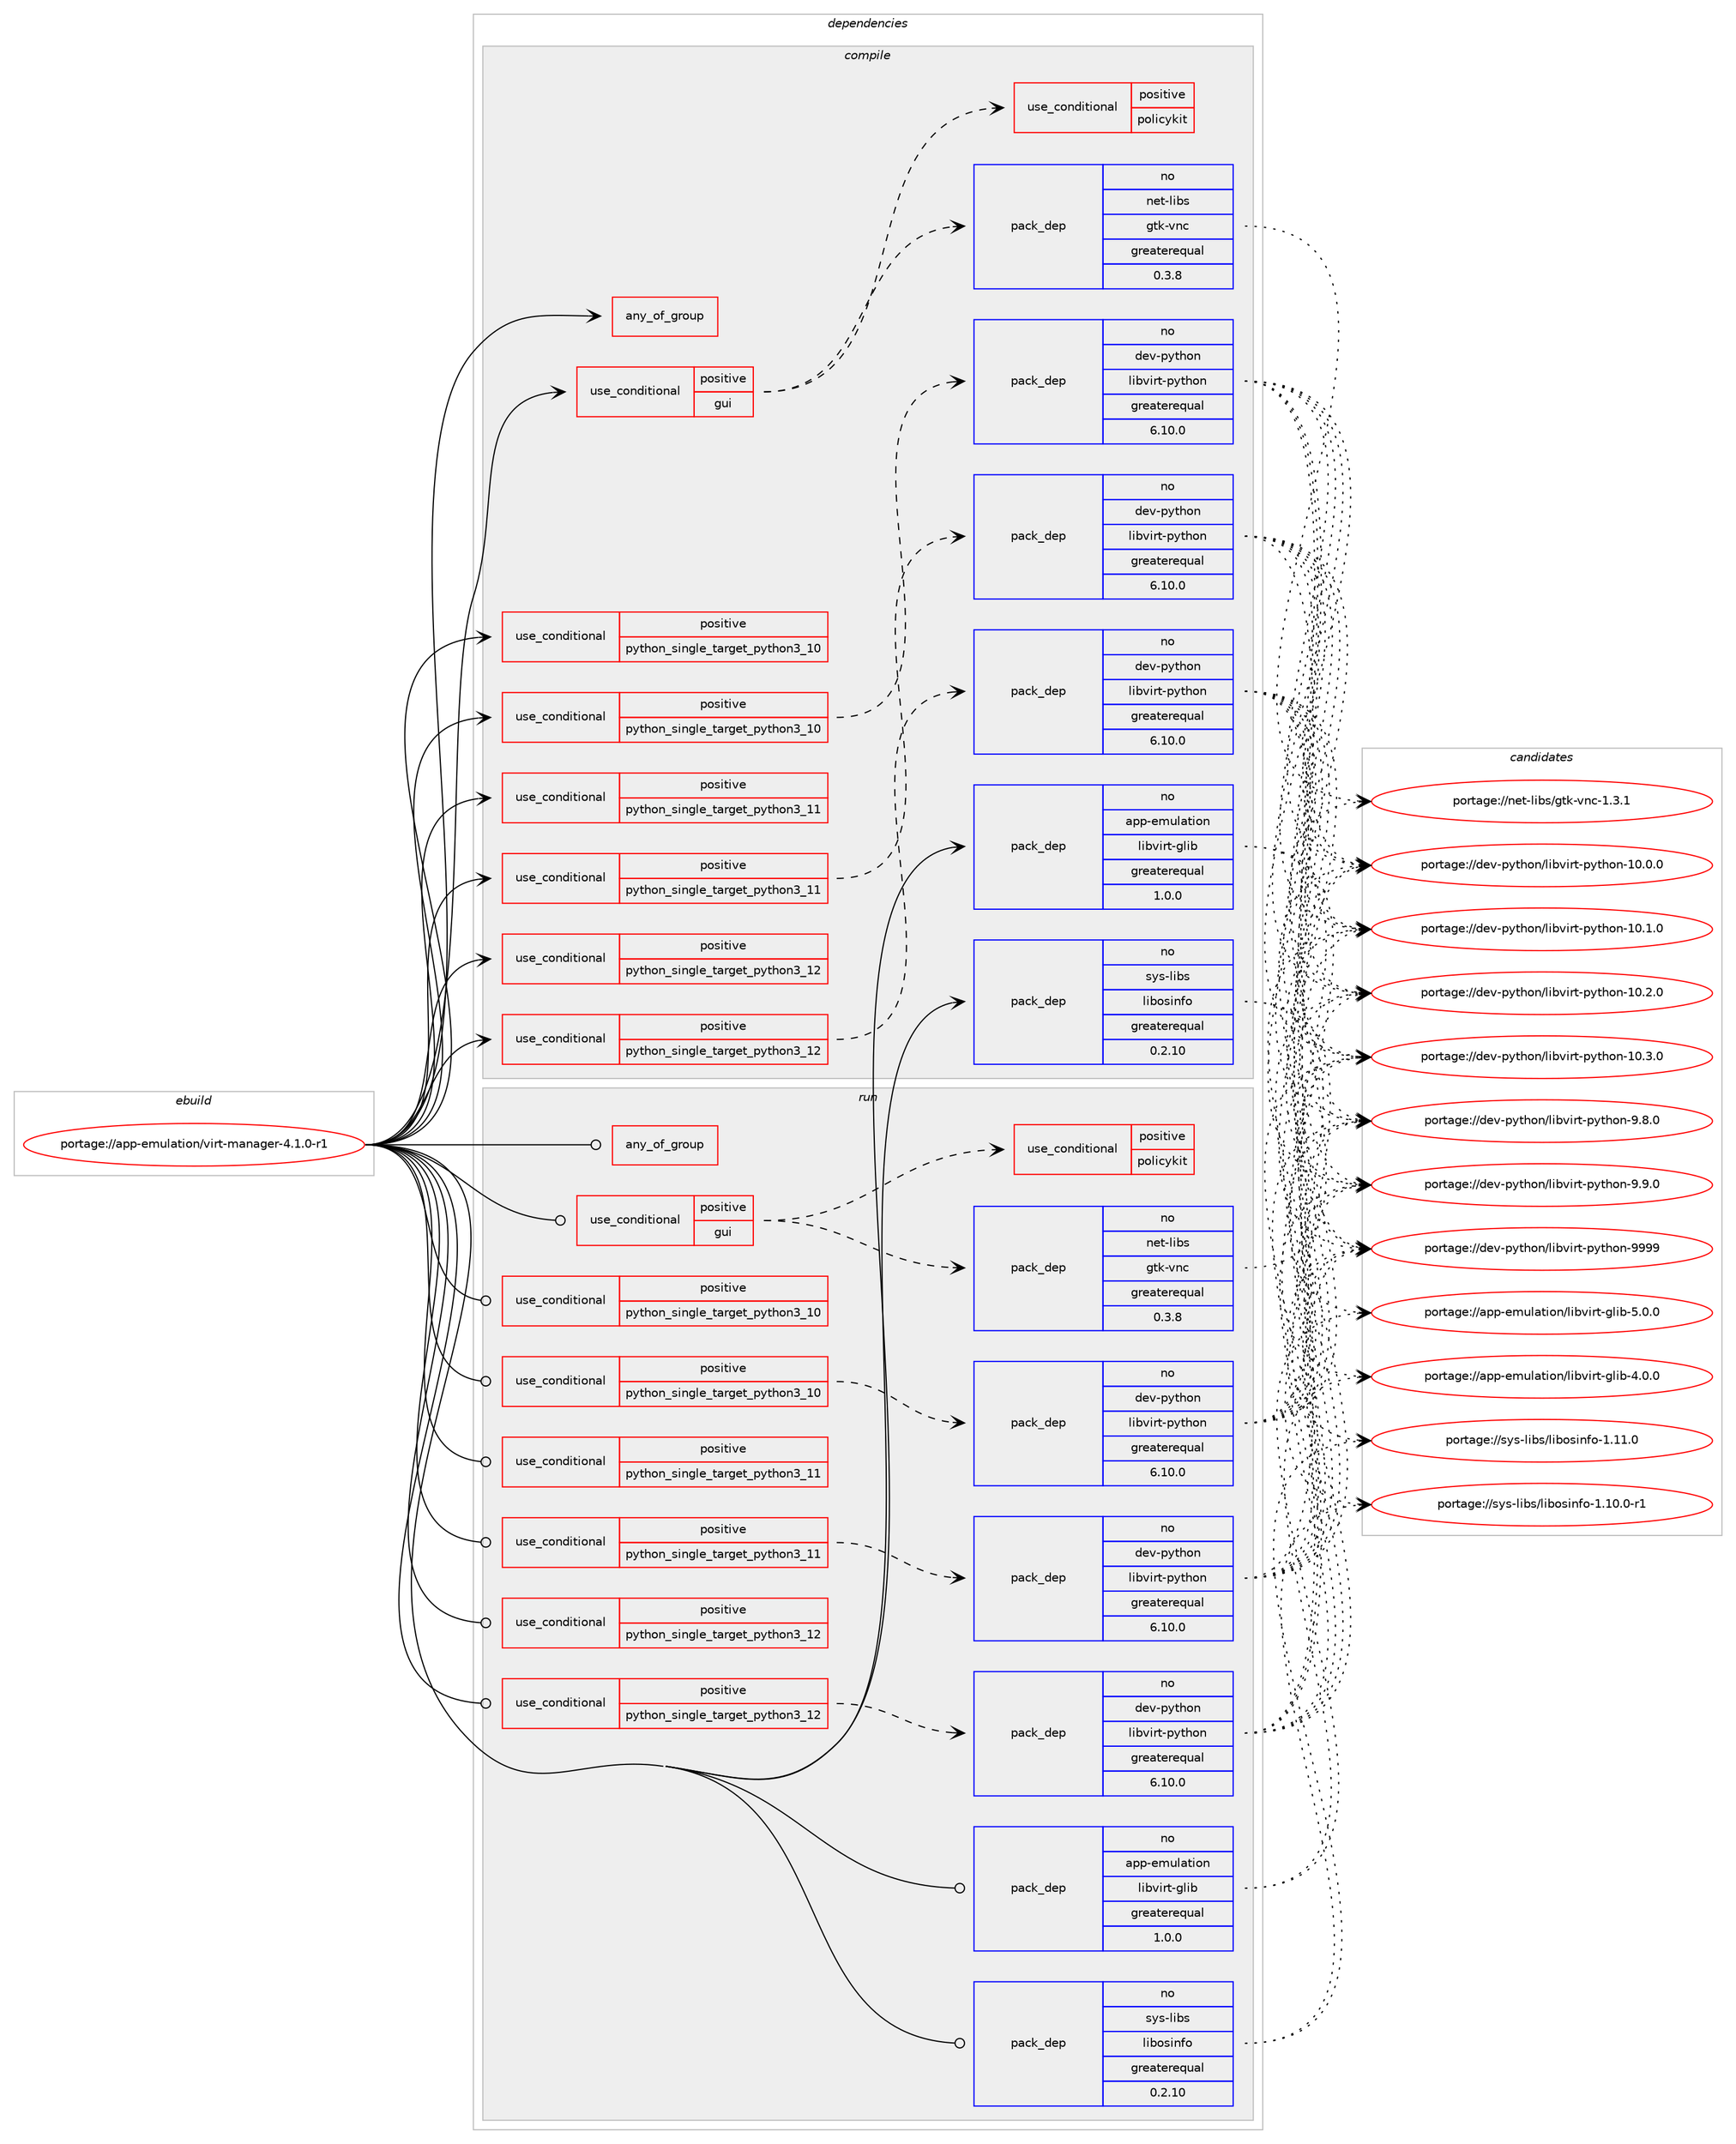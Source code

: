 digraph prolog {

# *************
# Graph options
# *************

newrank=true;
concentrate=true;
compound=true;
graph [rankdir=LR,fontname=Helvetica,fontsize=10,ranksep=1.5];#, ranksep=2.5, nodesep=0.2];
edge  [arrowhead=vee];
node  [fontname=Helvetica,fontsize=10];

# **********
# The ebuild
# **********

subgraph cluster_leftcol {
color=gray;
rank=same;
label=<<i>ebuild</i>>;
id [label="portage://app-emulation/virt-manager-4.1.0-r1", color=red, width=4, href="../app-emulation/virt-manager-4.1.0-r1.svg"];
}

# ****************
# The dependencies
# ****************

subgraph cluster_midcol {
color=gray;
label=<<i>dependencies</i>>;
subgraph cluster_compile {
fillcolor="#eeeeee";
style=filled;
label=<<i>compile</i>>;
subgraph any261 {
dependency14567 [label=<<TABLE BORDER="0" CELLBORDER="1" CELLSPACING="0" CELLPADDING="4"><TR><TD CELLPADDING="10">any_of_group</TD></TR></TABLE>>, shape=none, color=red];# *** BEGIN UNKNOWN DEPENDENCY TYPE (TODO) ***
# dependency14567 -> package_dependency(portage://app-emulation/virt-manager-4.1.0-r1,install,no,dev-libs,libisoburn,none,[,,],[],[])
# *** END UNKNOWN DEPENDENCY TYPE (TODO) ***

# *** BEGIN UNKNOWN DEPENDENCY TYPE (TODO) ***
# dependency14567 -> package_dependency(portage://app-emulation/virt-manager-4.1.0-r1,install,no,app-cdr,cdrtools,none,[,,],[],[])
# *** END UNKNOWN DEPENDENCY TYPE (TODO) ***

}
id:e -> dependency14567:w [weight=20,style="solid",arrowhead="vee"];
subgraph cond8634 {
dependency14568 [label=<<TABLE BORDER="0" CELLBORDER="1" CELLSPACING="0" CELLPADDING="4"><TR><TD ROWSPAN="3" CELLPADDING="10">use_conditional</TD></TR><TR><TD>positive</TD></TR><TR><TD>gui</TD></TR></TABLE>>, shape=none, color=red];
# *** BEGIN UNKNOWN DEPENDENCY TYPE (TODO) ***
# dependency14568 -> package_dependency(portage://app-emulation/virt-manager-4.1.0-r1,install,no,gnome-base,dconf,none,[,,],[],[])
# *** END UNKNOWN DEPENDENCY TYPE (TODO) ***

subgraph pack5623 {
dependency14569 [label=<<TABLE BORDER="0" CELLBORDER="1" CELLSPACING="0" CELLPADDING="4" WIDTH="220"><TR><TD ROWSPAN="6" CELLPADDING="30">pack_dep</TD></TR><TR><TD WIDTH="110">no</TD></TR><TR><TD>net-libs</TD></TR><TR><TD>gtk-vnc</TD></TR><TR><TD>greaterequal</TD></TR><TR><TD>0.3.8</TD></TR></TABLE>>, shape=none, color=blue];
}
dependency14568:e -> dependency14569:w [weight=20,style="dashed",arrowhead="vee"];
# *** BEGIN UNKNOWN DEPENDENCY TYPE (TODO) ***
# dependency14568 -> package_dependency(portage://app-emulation/virt-manager-4.1.0-r1,install,no,net-misc,spice-gtk,none,[,,],[],[use(enable(usbredir),none),use(enable(gtk3),none),use(enable(introspection),none),use(optenable(sasl),none)])
# *** END UNKNOWN DEPENDENCY TYPE (TODO) ***

# *** BEGIN UNKNOWN DEPENDENCY TYPE (TODO) ***
# dependency14568 -> package_dependency(portage://app-emulation/virt-manager-4.1.0-r1,install,no,sys-apps,dbus,none,[,,],[],[use(enable(X),none)])
# *** END UNKNOWN DEPENDENCY TYPE (TODO) ***

# *** BEGIN UNKNOWN DEPENDENCY TYPE (TODO) ***
# dependency14568 -> package_dependency(portage://app-emulation/virt-manager-4.1.0-r1,install,no,x11-libs,gtk+,none,[,,],[slot(3)],[use(enable(introspection),none)])
# *** END UNKNOWN DEPENDENCY TYPE (TODO) ***

# *** BEGIN UNKNOWN DEPENDENCY TYPE (TODO) ***
# dependency14568 -> package_dependency(portage://app-emulation/virt-manager-4.1.0-r1,install,no,x11-libs,gtksourceview,none,[,,],[slot(4)],[use(enable(introspection),none)])
# *** END UNKNOWN DEPENDENCY TYPE (TODO) ***

# *** BEGIN UNKNOWN DEPENDENCY TYPE (TODO) ***
# dependency14568 -> package_dependency(portage://app-emulation/virt-manager-4.1.0-r1,install,no,x11-libs,vte,none,[,,],[slot(2.91)],[use(enable(introspection),none)])
# *** END UNKNOWN DEPENDENCY TYPE (TODO) ***

subgraph cond8635 {
dependency14570 [label=<<TABLE BORDER="0" CELLBORDER="1" CELLSPACING="0" CELLPADDING="4"><TR><TD ROWSPAN="3" CELLPADDING="10">use_conditional</TD></TR><TR><TD>positive</TD></TR><TR><TD>policykit</TD></TR></TABLE>>, shape=none, color=red];
# *** BEGIN UNKNOWN DEPENDENCY TYPE (TODO) ***
# dependency14570 -> package_dependency(portage://app-emulation/virt-manager-4.1.0-r1,install,no,sys-auth,polkit,none,[,,],[],[use(enable(introspection),none)])
# *** END UNKNOWN DEPENDENCY TYPE (TODO) ***

}
dependency14568:e -> dependency14570:w [weight=20,style="dashed",arrowhead="vee"];
}
id:e -> dependency14568:w [weight=20,style="solid",arrowhead="vee"];
subgraph cond8636 {
dependency14571 [label=<<TABLE BORDER="0" CELLBORDER="1" CELLSPACING="0" CELLPADDING="4"><TR><TD ROWSPAN="3" CELLPADDING="10">use_conditional</TD></TR><TR><TD>positive</TD></TR><TR><TD>python_single_target_python3_10</TD></TR></TABLE>>, shape=none, color=red];
# *** BEGIN UNKNOWN DEPENDENCY TYPE (TODO) ***
# dependency14571 -> package_dependency(portage://app-emulation/virt-manager-4.1.0-r1,install,no,dev-lang,python,none,[,,],[slot(3.10)],[])
# *** END UNKNOWN DEPENDENCY TYPE (TODO) ***

}
id:e -> dependency14571:w [weight=20,style="solid",arrowhead="vee"];
subgraph cond8637 {
dependency14572 [label=<<TABLE BORDER="0" CELLBORDER="1" CELLSPACING="0" CELLPADDING="4"><TR><TD ROWSPAN="3" CELLPADDING="10">use_conditional</TD></TR><TR><TD>positive</TD></TR><TR><TD>python_single_target_python3_10</TD></TR></TABLE>>, shape=none, color=red];
# *** BEGIN UNKNOWN DEPENDENCY TYPE (TODO) ***
# dependency14572 -> package_dependency(portage://app-emulation/virt-manager-4.1.0-r1,install,no,dev-libs,libxml2,none,[,,],[],[use(enable(python),none),use(enable(python_targets_python3_10),negative)])
# *** END UNKNOWN DEPENDENCY TYPE (TODO) ***

# *** BEGIN UNKNOWN DEPENDENCY TYPE (TODO) ***
# dependency14572 -> package_dependency(portage://app-emulation/virt-manager-4.1.0-r1,install,no,dev-python,argcomplete,none,[,,],[],[use(enable(python_targets_python3_10),negative)])
# *** END UNKNOWN DEPENDENCY TYPE (TODO) ***

subgraph pack5624 {
dependency14573 [label=<<TABLE BORDER="0" CELLBORDER="1" CELLSPACING="0" CELLPADDING="4" WIDTH="220"><TR><TD ROWSPAN="6" CELLPADDING="30">pack_dep</TD></TR><TR><TD WIDTH="110">no</TD></TR><TR><TD>dev-python</TD></TR><TR><TD>libvirt-python</TD></TR><TR><TD>greaterequal</TD></TR><TR><TD>6.10.0</TD></TR></TABLE>>, shape=none, color=blue];
}
dependency14572:e -> dependency14573:w [weight=20,style="dashed",arrowhead="vee"];
# *** BEGIN UNKNOWN DEPENDENCY TYPE (TODO) ***
# dependency14572 -> package_dependency(portage://app-emulation/virt-manager-4.1.0-r1,install,no,dev-python,pygobject,none,[,,],[slot(3)],[use(enable(python_targets_python3_10),negative)])
# *** END UNKNOWN DEPENDENCY TYPE (TODO) ***

# *** BEGIN UNKNOWN DEPENDENCY TYPE (TODO) ***
# dependency14572 -> package_dependency(portage://app-emulation/virt-manager-4.1.0-r1,install,no,dev-python,requests,none,[,,],[],[use(enable(python_targets_python3_10),negative)])
# *** END UNKNOWN DEPENDENCY TYPE (TODO) ***

}
id:e -> dependency14572:w [weight=20,style="solid",arrowhead="vee"];
subgraph cond8638 {
dependency14574 [label=<<TABLE BORDER="0" CELLBORDER="1" CELLSPACING="0" CELLPADDING="4"><TR><TD ROWSPAN="3" CELLPADDING="10">use_conditional</TD></TR><TR><TD>positive</TD></TR><TR><TD>python_single_target_python3_11</TD></TR></TABLE>>, shape=none, color=red];
# *** BEGIN UNKNOWN DEPENDENCY TYPE (TODO) ***
# dependency14574 -> package_dependency(portage://app-emulation/virt-manager-4.1.0-r1,install,no,dev-lang,python,none,[,,],[slot(3.11)],[])
# *** END UNKNOWN DEPENDENCY TYPE (TODO) ***

}
id:e -> dependency14574:w [weight=20,style="solid",arrowhead="vee"];
subgraph cond8639 {
dependency14575 [label=<<TABLE BORDER="0" CELLBORDER="1" CELLSPACING="0" CELLPADDING="4"><TR><TD ROWSPAN="3" CELLPADDING="10">use_conditional</TD></TR><TR><TD>positive</TD></TR><TR><TD>python_single_target_python3_11</TD></TR></TABLE>>, shape=none, color=red];
# *** BEGIN UNKNOWN DEPENDENCY TYPE (TODO) ***
# dependency14575 -> package_dependency(portage://app-emulation/virt-manager-4.1.0-r1,install,no,dev-libs,libxml2,none,[,,],[],[use(enable(python),none),use(enable(python_targets_python3_11),negative)])
# *** END UNKNOWN DEPENDENCY TYPE (TODO) ***

# *** BEGIN UNKNOWN DEPENDENCY TYPE (TODO) ***
# dependency14575 -> package_dependency(portage://app-emulation/virt-manager-4.1.0-r1,install,no,dev-python,argcomplete,none,[,,],[],[use(enable(python_targets_python3_11),negative)])
# *** END UNKNOWN DEPENDENCY TYPE (TODO) ***

subgraph pack5625 {
dependency14576 [label=<<TABLE BORDER="0" CELLBORDER="1" CELLSPACING="0" CELLPADDING="4" WIDTH="220"><TR><TD ROWSPAN="6" CELLPADDING="30">pack_dep</TD></TR><TR><TD WIDTH="110">no</TD></TR><TR><TD>dev-python</TD></TR><TR><TD>libvirt-python</TD></TR><TR><TD>greaterequal</TD></TR><TR><TD>6.10.0</TD></TR></TABLE>>, shape=none, color=blue];
}
dependency14575:e -> dependency14576:w [weight=20,style="dashed",arrowhead="vee"];
# *** BEGIN UNKNOWN DEPENDENCY TYPE (TODO) ***
# dependency14575 -> package_dependency(portage://app-emulation/virt-manager-4.1.0-r1,install,no,dev-python,pygobject,none,[,,],[slot(3)],[use(enable(python_targets_python3_11),negative)])
# *** END UNKNOWN DEPENDENCY TYPE (TODO) ***

# *** BEGIN UNKNOWN DEPENDENCY TYPE (TODO) ***
# dependency14575 -> package_dependency(portage://app-emulation/virt-manager-4.1.0-r1,install,no,dev-python,requests,none,[,,],[],[use(enable(python_targets_python3_11),negative)])
# *** END UNKNOWN DEPENDENCY TYPE (TODO) ***

}
id:e -> dependency14575:w [weight=20,style="solid",arrowhead="vee"];
subgraph cond8640 {
dependency14577 [label=<<TABLE BORDER="0" CELLBORDER="1" CELLSPACING="0" CELLPADDING="4"><TR><TD ROWSPAN="3" CELLPADDING="10">use_conditional</TD></TR><TR><TD>positive</TD></TR><TR><TD>python_single_target_python3_12</TD></TR></TABLE>>, shape=none, color=red];
# *** BEGIN UNKNOWN DEPENDENCY TYPE (TODO) ***
# dependency14577 -> package_dependency(portage://app-emulation/virt-manager-4.1.0-r1,install,no,dev-lang,python,none,[,,],[slot(3.12)],[])
# *** END UNKNOWN DEPENDENCY TYPE (TODO) ***

}
id:e -> dependency14577:w [weight=20,style="solid",arrowhead="vee"];
subgraph cond8641 {
dependency14578 [label=<<TABLE BORDER="0" CELLBORDER="1" CELLSPACING="0" CELLPADDING="4"><TR><TD ROWSPAN="3" CELLPADDING="10">use_conditional</TD></TR><TR><TD>positive</TD></TR><TR><TD>python_single_target_python3_12</TD></TR></TABLE>>, shape=none, color=red];
# *** BEGIN UNKNOWN DEPENDENCY TYPE (TODO) ***
# dependency14578 -> package_dependency(portage://app-emulation/virt-manager-4.1.0-r1,install,no,dev-libs,libxml2,none,[,,],[],[use(enable(python),none),use(enable(python_targets_python3_12),negative)])
# *** END UNKNOWN DEPENDENCY TYPE (TODO) ***

# *** BEGIN UNKNOWN DEPENDENCY TYPE (TODO) ***
# dependency14578 -> package_dependency(portage://app-emulation/virt-manager-4.1.0-r1,install,no,dev-python,argcomplete,none,[,,],[],[use(enable(python_targets_python3_12),negative)])
# *** END UNKNOWN DEPENDENCY TYPE (TODO) ***

subgraph pack5626 {
dependency14579 [label=<<TABLE BORDER="0" CELLBORDER="1" CELLSPACING="0" CELLPADDING="4" WIDTH="220"><TR><TD ROWSPAN="6" CELLPADDING="30">pack_dep</TD></TR><TR><TD WIDTH="110">no</TD></TR><TR><TD>dev-python</TD></TR><TR><TD>libvirt-python</TD></TR><TR><TD>greaterequal</TD></TR><TR><TD>6.10.0</TD></TR></TABLE>>, shape=none, color=blue];
}
dependency14578:e -> dependency14579:w [weight=20,style="dashed",arrowhead="vee"];
# *** BEGIN UNKNOWN DEPENDENCY TYPE (TODO) ***
# dependency14578 -> package_dependency(portage://app-emulation/virt-manager-4.1.0-r1,install,no,dev-python,pygobject,none,[,,],[slot(3)],[use(enable(python_targets_python3_12),negative)])
# *** END UNKNOWN DEPENDENCY TYPE (TODO) ***

# *** BEGIN UNKNOWN DEPENDENCY TYPE (TODO) ***
# dependency14578 -> package_dependency(portage://app-emulation/virt-manager-4.1.0-r1,install,no,dev-python,requests,none,[,,],[],[use(enable(python_targets_python3_12),negative)])
# *** END UNKNOWN DEPENDENCY TYPE (TODO) ***

}
id:e -> dependency14578:w [weight=20,style="solid",arrowhead="vee"];
subgraph pack5627 {
dependency14580 [label=<<TABLE BORDER="0" CELLBORDER="1" CELLSPACING="0" CELLPADDING="4" WIDTH="220"><TR><TD ROWSPAN="6" CELLPADDING="30">pack_dep</TD></TR><TR><TD WIDTH="110">no</TD></TR><TR><TD>app-emulation</TD></TR><TR><TD>libvirt-glib</TD></TR><TR><TD>greaterequal</TD></TR><TR><TD>1.0.0</TD></TR></TABLE>>, shape=none, color=blue];
}
id:e -> dependency14580:w [weight=20,style="solid",arrowhead="vee"];
subgraph pack5628 {
dependency14581 [label=<<TABLE BORDER="0" CELLBORDER="1" CELLSPACING="0" CELLPADDING="4" WIDTH="220"><TR><TD ROWSPAN="6" CELLPADDING="30">pack_dep</TD></TR><TR><TD WIDTH="110">no</TD></TR><TR><TD>sys-libs</TD></TR><TR><TD>libosinfo</TD></TR><TR><TD>greaterequal</TD></TR><TR><TD>0.2.10</TD></TR></TABLE>>, shape=none, color=blue];
}
id:e -> dependency14581:w [weight=20,style="solid",arrowhead="vee"];
}
subgraph cluster_compileandrun {
fillcolor="#eeeeee";
style=filled;
label=<<i>compile and run</i>>;
}
subgraph cluster_run {
fillcolor="#eeeeee";
style=filled;
label=<<i>run</i>>;
subgraph any262 {
dependency14582 [label=<<TABLE BORDER="0" CELLBORDER="1" CELLSPACING="0" CELLPADDING="4"><TR><TD CELLPADDING="10">any_of_group</TD></TR></TABLE>>, shape=none, color=red];# *** BEGIN UNKNOWN DEPENDENCY TYPE (TODO) ***
# dependency14582 -> package_dependency(portage://app-emulation/virt-manager-4.1.0-r1,run,no,dev-libs,libisoburn,none,[,,],[],[])
# *** END UNKNOWN DEPENDENCY TYPE (TODO) ***

# *** BEGIN UNKNOWN DEPENDENCY TYPE (TODO) ***
# dependency14582 -> package_dependency(portage://app-emulation/virt-manager-4.1.0-r1,run,no,app-cdr,cdrtools,none,[,,],[],[])
# *** END UNKNOWN DEPENDENCY TYPE (TODO) ***

}
id:e -> dependency14582:w [weight=20,style="solid",arrowhead="odot"];
subgraph cond8642 {
dependency14583 [label=<<TABLE BORDER="0" CELLBORDER="1" CELLSPACING="0" CELLPADDING="4"><TR><TD ROWSPAN="3" CELLPADDING="10">use_conditional</TD></TR><TR><TD>positive</TD></TR><TR><TD>gui</TD></TR></TABLE>>, shape=none, color=red];
# *** BEGIN UNKNOWN DEPENDENCY TYPE (TODO) ***
# dependency14583 -> package_dependency(portage://app-emulation/virt-manager-4.1.0-r1,run,no,gnome-base,dconf,none,[,,],[],[])
# *** END UNKNOWN DEPENDENCY TYPE (TODO) ***

subgraph pack5629 {
dependency14584 [label=<<TABLE BORDER="0" CELLBORDER="1" CELLSPACING="0" CELLPADDING="4" WIDTH="220"><TR><TD ROWSPAN="6" CELLPADDING="30">pack_dep</TD></TR><TR><TD WIDTH="110">no</TD></TR><TR><TD>net-libs</TD></TR><TR><TD>gtk-vnc</TD></TR><TR><TD>greaterequal</TD></TR><TR><TD>0.3.8</TD></TR></TABLE>>, shape=none, color=blue];
}
dependency14583:e -> dependency14584:w [weight=20,style="dashed",arrowhead="vee"];
# *** BEGIN UNKNOWN DEPENDENCY TYPE (TODO) ***
# dependency14583 -> package_dependency(portage://app-emulation/virt-manager-4.1.0-r1,run,no,net-misc,spice-gtk,none,[,,],[],[use(enable(usbredir),none),use(enable(gtk3),none),use(enable(introspection),none),use(optenable(sasl),none)])
# *** END UNKNOWN DEPENDENCY TYPE (TODO) ***

# *** BEGIN UNKNOWN DEPENDENCY TYPE (TODO) ***
# dependency14583 -> package_dependency(portage://app-emulation/virt-manager-4.1.0-r1,run,no,sys-apps,dbus,none,[,,],[],[use(enable(X),none)])
# *** END UNKNOWN DEPENDENCY TYPE (TODO) ***

# *** BEGIN UNKNOWN DEPENDENCY TYPE (TODO) ***
# dependency14583 -> package_dependency(portage://app-emulation/virt-manager-4.1.0-r1,run,no,x11-libs,gtk+,none,[,,],[slot(3)],[use(enable(introspection),none)])
# *** END UNKNOWN DEPENDENCY TYPE (TODO) ***

# *** BEGIN UNKNOWN DEPENDENCY TYPE (TODO) ***
# dependency14583 -> package_dependency(portage://app-emulation/virt-manager-4.1.0-r1,run,no,x11-libs,gtksourceview,none,[,,],[slot(4)],[use(enable(introspection),none)])
# *** END UNKNOWN DEPENDENCY TYPE (TODO) ***

# *** BEGIN UNKNOWN DEPENDENCY TYPE (TODO) ***
# dependency14583 -> package_dependency(portage://app-emulation/virt-manager-4.1.0-r1,run,no,x11-libs,vte,none,[,,],[slot(2.91)],[use(enable(introspection),none)])
# *** END UNKNOWN DEPENDENCY TYPE (TODO) ***

subgraph cond8643 {
dependency14585 [label=<<TABLE BORDER="0" CELLBORDER="1" CELLSPACING="0" CELLPADDING="4"><TR><TD ROWSPAN="3" CELLPADDING="10">use_conditional</TD></TR><TR><TD>positive</TD></TR><TR><TD>policykit</TD></TR></TABLE>>, shape=none, color=red];
# *** BEGIN UNKNOWN DEPENDENCY TYPE (TODO) ***
# dependency14585 -> package_dependency(portage://app-emulation/virt-manager-4.1.0-r1,run,no,sys-auth,polkit,none,[,,],[],[use(enable(introspection),none)])
# *** END UNKNOWN DEPENDENCY TYPE (TODO) ***

}
dependency14583:e -> dependency14585:w [weight=20,style="dashed",arrowhead="vee"];
}
id:e -> dependency14583:w [weight=20,style="solid",arrowhead="odot"];
subgraph cond8644 {
dependency14586 [label=<<TABLE BORDER="0" CELLBORDER="1" CELLSPACING="0" CELLPADDING="4"><TR><TD ROWSPAN="3" CELLPADDING="10">use_conditional</TD></TR><TR><TD>positive</TD></TR><TR><TD>python_single_target_python3_10</TD></TR></TABLE>>, shape=none, color=red];
# *** BEGIN UNKNOWN DEPENDENCY TYPE (TODO) ***
# dependency14586 -> package_dependency(portage://app-emulation/virt-manager-4.1.0-r1,run,no,dev-lang,python,none,[,,],[slot(3.10)],[])
# *** END UNKNOWN DEPENDENCY TYPE (TODO) ***

}
id:e -> dependency14586:w [weight=20,style="solid",arrowhead="odot"];
subgraph cond8645 {
dependency14587 [label=<<TABLE BORDER="0" CELLBORDER="1" CELLSPACING="0" CELLPADDING="4"><TR><TD ROWSPAN="3" CELLPADDING="10">use_conditional</TD></TR><TR><TD>positive</TD></TR><TR><TD>python_single_target_python3_10</TD></TR></TABLE>>, shape=none, color=red];
# *** BEGIN UNKNOWN DEPENDENCY TYPE (TODO) ***
# dependency14587 -> package_dependency(portage://app-emulation/virt-manager-4.1.0-r1,run,no,dev-libs,libxml2,none,[,,],[],[use(enable(python),none),use(enable(python_targets_python3_10),negative)])
# *** END UNKNOWN DEPENDENCY TYPE (TODO) ***

# *** BEGIN UNKNOWN DEPENDENCY TYPE (TODO) ***
# dependency14587 -> package_dependency(portage://app-emulation/virt-manager-4.1.0-r1,run,no,dev-python,argcomplete,none,[,,],[],[use(enable(python_targets_python3_10),negative)])
# *** END UNKNOWN DEPENDENCY TYPE (TODO) ***

subgraph pack5630 {
dependency14588 [label=<<TABLE BORDER="0" CELLBORDER="1" CELLSPACING="0" CELLPADDING="4" WIDTH="220"><TR><TD ROWSPAN="6" CELLPADDING="30">pack_dep</TD></TR><TR><TD WIDTH="110">no</TD></TR><TR><TD>dev-python</TD></TR><TR><TD>libvirt-python</TD></TR><TR><TD>greaterequal</TD></TR><TR><TD>6.10.0</TD></TR></TABLE>>, shape=none, color=blue];
}
dependency14587:e -> dependency14588:w [weight=20,style="dashed",arrowhead="vee"];
# *** BEGIN UNKNOWN DEPENDENCY TYPE (TODO) ***
# dependency14587 -> package_dependency(portage://app-emulation/virt-manager-4.1.0-r1,run,no,dev-python,pygobject,none,[,,],[slot(3)],[use(enable(python_targets_python3_10),negative)])
# *** END UNKNOWN DEPENDENCY TYPE (TODO) ***

# *** BEGIN UNKNOWN DEPENDENCY TYPE (TODO) ***
# dependency14587 -> package_dependency(portage://app-emulation/virt-manager-4.1.0-r1,run,no,dev-python,requests,none,[,,],[],[use(enable(python_targets_python3_10),negative)])
# *** END UNKNOWN DEPENDENCY TYPE (TODO) ***

}
id:e -> dependency14587:w [weight=20,style="solid",arrowhead="odot"];
subgraph cond8646 {
dependency14589 [label=<<TABLE BORDER="0" CELLBORDER="1" CELLSPACING="0" CELLPADDING="4"><TR><TD ROWSPAN="3" CELLPADDING="10">use_conditional</TD></TR><TR><TD>positive</TD></TR><TR><TD>python_single_target_python3_11</TD></TR></TABLE>>, shape=none, color=red];
# *** BEGIN UNKNOWN DEPENDENCY TYPE (TODO) ***
# dependency14589 -> package_dependency(portage://app-emulation/virt-manager-4.1.0-r1,run,no,dev-lang,python,none,[,,],[slot(3.11)],[])
# *** END UNKNOWN DEPENDENCY TYPE (TODO) ***

}
id:e -> dependency14589:w [weight=20,style="solid",arrowhead="odot"];
subgraph cond8647 {
dependency14590 [label=<<TABLE BORDER="0" CELLBORDER="1" CELLSPACING="0" CELLPADDING="4"><TR><TD ROWSPAN="3" CELLPADDING="10">use_conditional</TD></TR><TR><TD>positive</TD></TR><TR><TD>python_single_target_python3_11</TD></TR></TABLE>>, shape=none, color=red];
# *** BEGIN UNKNOWN DEPENDENCY TYPE (TODO) ***
# dependency14590 -> package_dependency(portage://app-emulation/virt-manager-4.1.0-r1,run,no,dev-libs,libxml2,none,[,,],[],[use(enable(python),none),use(enable(python_targets_python3_11),negative)])
# *** END UNKNOWN DEPENDENCY TYPE (TODO) ***

# *** BEGIN UNKNOWN DEPENDENCY TYPE (TODO) ***
# dependency14590 -> package_dependency(portage://app-emulation/virt-manager-4.1.0-r1,run,no,dev-python,argcomplete,none,[,,],[],[use(enable(python_targets_python3_11),negative)])
# *** END UNKNOWN DEPENDENCY TYPE (TODO) ***

subgraph pack5631 {
dependency14591 [label=<<TABLE BORDER="0" CELLBORDER="1" CELLSPACING="0" CELLPADDING="4" WIDTH="220"><TR><TD ROWSPAN="6" CELLPADDING="30">pack_dep</TD></TR><TR><TD WIDTH="110">no</TD></TR><TR><TD>dev-python</TD></TR><TR><TD>libvirt-python</TD></TR><TR><TD>greaterequal</TD></TR><TR><TD>6.10.0</TD></TR></TABLE>>, shape=none, color=blue];
}
dependency14590:e -> dependency14591:w [weight=20,style="dashed",arrowhead="vee"];
# *** BEGIN UNKNOWN DEPENDENCY TYPE (TODO) ***
# dependency14590 -> package_dependency(portage://app-emulation/virt-manager-4.1.0-r1,run,no,dev-python,pygobject,none,[,,],[slot(3)],[use(enable(python_targets_python3_11),negative)])
# *** END UNKNOWN DEPENDENCY TYPE (TODO) ***

# *** BEGIN UNKNOWN DEPENDENCY TYPE (TODO) ***
# dependency14590 -> package_dependency(portage://app-emulation/virt-manager-4.1.0-r1,run,no,dev-python,requests,none,[,,],[],[use(enable(python_targets_python3_11),negative)])
# *** END UNKNOWN DEPENDENCY TYPE (TODO) ***

}
id:e -> dependency14590:w [weight=20,style="solid",arrowhead="odot"];
subgraph cond8648 {
dependency14592 [label=<<TABLE BORDER="0" CELLBORDER="1" CELLSPACING="0" CELLPADDING="4"><TR><TD ROWSPAN="3" CELLPADDING="10">use_conditional</TD></TR><TR><TD>positive</TD></TR><TR><TD>python_single_target_python3_12</TD></TR></TABLE>>, shape=none, color=red];
# *** BEGIN UNKNOWN DEPENDENCY TYPE (TODO) ***
# dependency14592 -> package_dependency(portage://app-emulation/virt-manager-4.1.0-r1,run,no,dev-lang,python,none,[,,],[slot(3.12)],[])
# *** END UNKNOWN DEPENDENCY TYPE (TODO) ***

}
id:e -> dependency14592:w [weight=20,style="solid",arrowhead="odot"];
subgraph cond8649 {
dependency14593 [label=<<TABLE BORDER="0" CELLBORDER="1" CELLSPACING="0" CELLPADDING="4"><TR><TD ROWSPAN="3" CELLPADDING="10">use_conditional</TD></TR><TR><TD>positive</TD></TR><TR><TD>python_single_target_python3_12</TD></TR></TABLE>>, shape=none, color=red];
# *** BEGIN UNKNOWN DEPENDENCY TYPE (TODO) ***
# dependency14593 -> package_dependency(portage://app-emulation/virt-manager-4.1.0-r1,run,no,dev-libs,libxml2,none,[,,],[],[use(enable(python),none),use(enable(python_targets_python3_12),negative)])
# *** END UNKNOWN DEPENDENCY TYPE (TODO) ***

# *** BEGIN UNKNOWN DEPENDENCY TYPE (TODO) ***
# dependency14593 -> package_dependency(portage://app-emulation/virt-manager-4.1.0-r1,run,no,dev-python,argcomplete,none,[,,],[],[use(enable(python_targets_python3_12),negative)])
# *** END UNKNOWN DEPENDENCY TYPE (TODO) ***

subgraph pack5632 {
dependency14594 [label=<<TABLE BORDER="0" CELLBORDER="1" CELLSPACING="0" CELLPADDING="4" WIDTH="220"><TR><TD ROWSPAN="6" CELLPADDING="30">pack_dep</TD></TR><TR><TD WIDTH="110">no</TD></TR><TR><TD>dev-python</TD></TR><TR><TD>libvirt-python</TD></TR><TR><TD>greaterequal</TD></TR><TR><TD>6.10.0</TD></TR></TABLE>>, shape=none, color=blue];
}
dependency14593:e -> dependency14594:w [weight=20,style="dashed",arrowhead="vee"];
# *** BEGIN UNKNOWN DEPENDENCY TYPE (TODO) ***
# dependency14593 -> package_dependency(portage://app-emulation/virt-manager-4.1.0-r1,run,no,dev-python,pygobject,none,[,,],[slot(3)],[use(enable(python_targets_python3_12),negative)])
# *** END UNKNOWN DEPENDENCY TYPE (TODO) ***

# *** BEGIN UNKNOWN DEPENDENCY TYPE (TODO) ***
# dependency14593 -> package_dependency(portage://app-emulation/virt-manager-4.1.0-r1,run,no,dev-python,requests,none,[,,],[],[use(enable(python_targets_python3_12),negative)])
# *** END UNKNOWN DEPENDENCY TYPE (TODO) ***

}
id:e -> dependency14593:w [weight=20,style="solid",arrowhead="odot"];
subgraph pack5633 {
dependency14595 [label=<<TABLE BORDER="0" CELLBORDER="1" CELLSPACING="0" CELLPADDING="4" WIDTH="220"><TR><TD ROWSPAN="6" CELLPADDING="30">pack_dep</TD></TR><TR><TD WIDTH="110">no</TD></TR><TR><TD>app-emulation</TD></TR><TR><TD>libvirt-glib</TD></TR><TR><TD>greaterequal</TD></TR><TR><TD>1.0.0</TD></TR></TABLE>>, shape=none, color=blue];
}
id:e -> dependency14595:w [weight=20,style="solid",arrowhead="odot"];
subgraph pack5634 {
dependency14596 [label=<<TABLE BORDER="0" CELLBORDER="1" CELLSPACING="0" CELLPADDING="4" WIDTH="220"><TR><TD ROWSPAN="6" CELLPADDING="30">pack_dep</TD></TR><TR><TD WIDTH="110">no</TD></TR><TR><TD>sys-libs</TD></TR><TR><TD>libosinfo</TD></TR><TR><TD>greaterequal</TD></TR><TR><TD>0.2.10</TD></TR></TABLE>>, shape=none, color=blue];
}
id:e -> dependency14596:w [weight=20,style="solid",arrowhead="odot"];
}
}

# **************
# The candidates
# **************

subgraph cluster_choices {
rank=same;
color=gray;
label=<<i>candidates</i>>;

subgraph choice5623 {
color=black;
nodesep=1;
choice1101011164510810598115471031161074511811099454946514649 [label="portage://net-libs/gtk-vnc-1.3.1", color=red, width=4,href="../net-libs/gtk-vnc-1.3.1.svg"];
dependency14569:e -> choice1101011164510810598115471031161074511811099454946514649:w [style=dotted,weight="100"];
}
subgraph choice5624 {
color=black;
nodesep=1;
choice1001011184511212111610411111047108105981181051141164511212111610411111045494846484648 [label="portage://dev-python/libvirt-python-10.0.0", color=red, width=4,href="../dev-python/libvirt-python-10.0.0.svg"];
choice1001011184511212111610411111047108105981181051141164511212111610411111045494846494648 [label="portage://dev-python/libvirt-python-10.1.0", color=red, width=4,href="../dev-python/libvirt-python-10.1.0.svg"];
choice1001011184511212111610411111047108105981181051141164511212111610411111045494846504648 [label="portage://dev-python/libvirt-python-10.2.0", color=red, width=4,href="../dev-python/libvirt-python-10.2.0.svg"];
choice1001011184511212111610411111047108105981181051141164511212111610411111045494846514648 [label="portage://dev-python/libvirt-python-10.3.0", color=red, width=4,href="../dev-python/libvirt-python-10.3.0.svg"];
choice10010111845112121116104111110471081059811810511411645112121116104111110455746564648 [label="portage://dev-python/libvirt-python-9.8.0", color=red, width=4,href="../dev-python/libvirt-python-9.8.0.svg"];
choice10010111845112121116104111110471081059811810511411645112121116104111110455746574648 [label="portage://dev-python/libvirt-python-9.9.0", color=red, width=4,href="../dev-python/libvirt-python-9.9.0.svg"];
choice100101118451121211161041111104710810598118105114116451121211161041111104557575757 [label="portage://dev-python/libvirt-python-9999", color=red, width=4,href="../dev-python/libvirt-python-9999.svg"];
dependency14573:e -> choice1001011184511212111610411111047108105981181051141164511212111610411111045494846484648:w [style=dotted,weight="100"];
dependency14573:e -> choice1001011184511212111610411111047108105981181051141164511212111610411111045494846494648:w [style=dotted,weight="100"];
dependency14573:e -> choice1001011184511212111610411111047108105981181051141164511212111610411111045494846504648:w [style=dotted,weight="100"];
dependency14573:e -> choice1001011184511212111610411111047108105981181051141164511212111610411111045494846514648:w [style=dotted,weight="100"];
dependency14573:e -> choice10010111845112121116104111110471081059811810511411645112121116104111110455746564648:w [style=dotted,weight="100"];
dependency14573:e -> choice10010111845112121116104111110471081059811810511411645112121116104111110455746574648:w [style=dotted,weight="100"];
dependency14573:e -> choice100101118451121211161041111104710810598118105114116451121211161041111104557575757:w [style=dotted,weight="100"];
}
subgraph choice5625 {
color=black;
nodesep=1;
choice1001011184511212111610411111047108105981181051141164511212111610411111045494846484648 [label="portage://dev-python/libvirt-python-10.0.0", color=red, width=4,href="../dev-python/libvirt-python-10.0.0.svg"];
choice1001011184511212111610411111047108105981181051141164511212111610411111045494846494648 [label="portage://dev-python/libvirt-python-10.1.0", color=red, width=4,href="../dev-python/libvirt-python-10.1.0.svg"];
choice1001011184511212111610411111047108105981181051141164511212111610411111045494846504648 [label="portage://dev-python/libvirt-python-10.2.0", color=red, width=4,href="../dev-python/libvirt-python-10.2.0.svg"];
choice1001011184511212111610411111047108105981181051141164511212111610411111045494846514648 [label="portage://dev-python/libvirt-python-10.3.0", color=red, width=4,href="../dev-python/libvirt-python-10.3.0.svg"];
choice10010111845112121116104111110471081059811810511411645112121116104111110455746564648 [label="portage://dev-python/libvirt-python-9.8.0", color=red, width=4,href="../dev-python/libvirt-python-9.8.0.svg"];
choice10010111845112121116104111110471081059811810511411645112121116104111110455746574648 [label="portage://dev-python/libvirt-python-9.9.0", color=red, width=4,href="../dev-python/libvirt-python-9.9.0.svg"];
choice100101118451121211161041111104710810598118105114116451121211161041111104557575757 [label="portage://dev-python/libvirt-python-9999", color=red, width=4,href="../dev-python/libvirt-python-9999.svg"];
dependency14576:e -> choice1001011184511212111610411111047108105981181051141164511212111610411111045494846484648:w [style=dotted,weight="100"];
dependency14576:e -> choice1001011184511212111610411111047108105981181051141164511212111610411111045494846494648:w [style=dotted,weight="100"];
dependency14576:e -> choice1001011184511212111610411111047108105981181051141164511212111610411111045494846504648:w [style=dotted,weight="100"];
dependency14576:e -> choice1001011184511212111610411111047108105981181051141164511212111610411111045494846514648:w [style=dotted,weight="100"];
dependency14576:e -> choice10010111845112121116104111110471081059811810511411645112121116104111110455746564648:w [style=dotted,weight="100"];
dependency14576:e -> choice10010111845112121116104111110471081059811810511411645112121116104111110455746574648:w [style=dotted,weight="100"];
dependency14576:e -> choice100101118451121211161041111104710810598118105114116451121211161041111104557575757:w [style=dotted,weight="100"];
}
subgraph choice5626 {
color=black;
nodesep=1;
choice1001011184511212111610411111047108105981181051141164511212111610411111045494846484648 [label="portage://dev-python/libvirt-python-10.0.0", color=red, width=4,href="../dev-python/libvirt-python-10.0.0.svg"];
choice1001011184511212111610411111047108105981181051141164511212111610411111045494846494648 [label="portage://dev-python/libvirt-python-10.1.0", color=red, width=4,href="../dev-python/libvirt-python-10.1.0.svg"];
choice1001011184511212111610411111047108105981181051141164511212111610411111045494846504648 [label="portage://dev-python/libvirt-python-10.2.0", color=red, width=4,href="../dev-python/libvirt-python-10.2.0.svg"];
choice1001011184511212111610411111047108105981181051141164511212111610411111045494846514648 [label="portage://dev-python/libvirt-python-10.3.0", color=red, width=4,href="../dev-python/libvirt-python-10.3.0.svg"];
choice10010111845112121116104111110471081059811810511411645112121116104111110455746564648 [label="portage://dev-python/libvirt-python-9.8.0", color=red, width=4,href="../dev-python/libvirt-python-9.8.0.svg"];
choice10010111845112121116104111110471081059811810511411645112121116104111110455746574648 [label="portage://dev-python/libvirt-python-9.9.0", color=red, width=4,href="../dev-python/libvirt-python-9.9.0.svg"];
choice100101118451121211161041111104710810598118105114116451121211161041111104557575757 [label="portage://dev-python/libvirt-python-9999", color=red, width=4,href="../dev-python/libvirt-python-9999.svg"];
dependency14579:e -> choice1001011184511212111610411111047108105981181051141164511212111610411111045494846484648:w [style=dotted,weight="100"];
dependency14579:e -> choice1001011184511212111610411111047108105981181051141164511212111610411111045494846494648:w [style=dotted,weight="100"];
dependency14579:e -> choice1001011184511212111610411111047108105981181051141164511212111610411111045494846504648:w [style=dotted,weight="100"];
dependency14579:e -> choice1001011184511212111610411111047108105981181051141164511212111610411111045494846514648:w [style=dotted,weight="100"];
dependency14579:e -> choice10010111845112121116104111110471081059811810511411645112121116104111110455746564648:w [style=dotted,weight="100"];
dependency14579:e -> choice10010111845112121116104111110471081059811810511411645112121116104111110455746574648:w [style=dotted,weight="100"];
dependency14579:e -> choice100101118451121211161041111104710810598118105114116451121211161041111104557575757:w [style=dotted,weight="100"];
}
subgraph choice5627 {
color=black;
nodesep=1;
choice97112112451011091171089711610511111047108105981181051141164510310810598455246484648 [label="portage://app-emulation/libvirt-glib-4.0.0", color=red, width=4,href="../app-emulation/libvirt-glib-4.0.0.svg"];
choice97112112451011091171089711610511111047108105981181051141164510310810598455346484648 [label="portage://app-emulation/libvirt-glib-5.0.0", color=red, width=4,href="../app-emulation/libvirt-glib-5.0.0.svg"];
dependency14580:e -> choice97112112451011091171089711610511111047108105981181051141164510310810598455246484648:w [style=dotted,weight="100"];
dependency14580:e -> choice97112112451011091171089711610511111047108105981181051141164510310810598455346484648:w [style=dotted,weight="100"];
}
subgraph choice5628 {
color=black;
nodesep=1;
choice11512111545108105981154710810598111115105110102111454946494846484511449 [label="portage://sys-libs/libosinfo-1.10.0-r1", color=red, width=4,href="../sys-libs/libosinfo-1.10.0-r1.svg"];
choice1151211154510810598115471081059811111510511010211145494649494648 [label="portage://sys-libs/libosinfo-1.11.0", color=red, width=4,href="../sys-libs/libosinfo-1.11.0.svg"];
dependency14581:e -> choice11512111545108105981154710810598111115105110102111454946494846484511449:w [style=dotted,weight="100"];
dependency14581:e -> choice1151211154510810598115471081059811111510511010211145494649494648:w [style=dotted,weight="100"];
}
subgraph choice5629 {
color=black;
nodesep=1;
choice1101011164510810598115471031161074511811099454946514649 [label="portage://net-libs/gtk-vnc-1.3.1", color=red, width=4,href="../net-libs/gtk-vnc-1.3.1.svg"];
dependency14584:e -> choice1101011164510810598115471031161074511811099454946514649:w [style=dotted,weight="100"];
}
subgraph choice5630 {
color=black;
nodesep=1;
choice1001011184511212111610411111047108105981181051141164511212111610411111045494846484648 [label="portage://dev-python/libvirt-python-10.0.0", color=red, width=4,href="../dev-python/libvirt-python-10.0.0.svg"];
choice1001011184511212111610411111047108105981181051141164511212111610411111045494846494648 [label="portage://dev-python/libvirt-python-10.1.0", color=red, width=4,href="../dev-python/libvirt-python-10.1.0.svg"];
choice1001011184511212111610411111047108105981181051141164511212111610411111045494846504648 [label="portage://dev-python/libvirt-python-10.2.0", color=red, width=4,href="../dev-python/libvirt-python-10.2.0.svg"];
choice1001011184511212111610411111047108105981181051141164511212111610411111045494846514648 [label="portage://dev-python/libvirt-python-10.3.0", color=red, width=4,href="../dev-python/libvirt-python-10.3.0.svg"];
choice10010111845112121116104111110471081059811810511411645112121116104111110455746564648 [label="portage://dev-python/libvirt-python-9.8.0", color=red, width=4,href="../dev-python/libvirt-python-9.8.0.svg"];
choice10010111845112121116104111110471081059811810511411645112121116104111110455746574648 [label="portage://dev-python/libvirt-python-9.9.0", color=red, width=4,href="../dev-python/libvirt-python-9.9.0.svg"];
choice100101118451121211161041111104710810598118105114116451121211161041111104557575757 [label="portage://dev-python/libvirt-python-9999", color=red, width=4,href="../dev-python/libvirt-python-9999.svg"];
dependency14588:e -> choice1001011184511212111610411111047108105981181051141164511212111610411111045494846484648:w [style=dotted,weight="100"];
dependency14588:e -> choice1001011184511212111610411111047108105981181051141164511212111610411111045494846494648:w [style=dotted,weight="100"];
dependency14588:e -> choice1001011184511212111610411111047108105981181051141164511212111610411111045494846504648:w [style=dotted,weight="100"];
dependency14588:e -> choice1001011184511212111610411111047108105981181051141164511212111610411111045494846514648:w [style=dotted,weight="100"];
dependency14588:e -> choice10010111845112121116104111110471081059811810511411645112121116104111110455746564648:w [style=dotted,weight="100"];
dependency14588:e -> choice10010111845112121116104111110471081059811810511411645112121116104111110455746574648:w [style=dotted,weight="100"];
dependency14588:e -> choice100101118451121211161041111104710810598118105114116451121211161041111104557575757:w [style=dotted,weight="100"];
}
subgraph choice5631 {
color=black;
nodesep=1;
choice1001011184511212111610411111047108105981181051141164511212111610411111045494846484648 [label="portage://dev-python/libvirt-python-10.0.0", color=red, width=4,href="../dev-python/libvirt-python-10.0.0.svg"];
choice1001011184511212111610411111047108105981181051141164511212111610411111045494846494648 [label="portage://dev-python/libvirt-python-10.1.0", color=red, width=4,href="../dev-python/libvirt-python-10.1.0.svg"];
choice1001011184511212111610411111047108105981181051141164511212111610411111045494846504648 [label="portage://dev-python/libvirt-python-10.2.0", color=red, width=4,href="../dev-python/libvirt-python-10.2.0.svg"];
choice1001011184511212111610411111047108105981181051141164511212111610411111045494846514648 [label="portage://dev-python/libvirt-python-10.3.0", color=red, width=4,href="../dev-python/libvirt-python-10.3.0.svg"];
choice10010111845112121116104111110471081059811810511411645112121116104111110455746564648 [label="portage://dev-python/libvirt-python-9.8.0", color=red, width=4,href="../dev-python/libvirt-python-9.8.0.svg"];
choice10010111845112121116104111110471081059811810511411645112121116104111110455746574648 [label="portage://dev-python/libvirt-python-9.9.0", color=red, width=4,href="../dev-python/libvirt-python-9.9.0.svg"];
choice100101118451121211161041111104710810598118105114116451121211161041111104557575757 [label="portage://dev-python/libvirt-python-9999", color=red, width=4,href="../dev-python/libvirt-python-9999.svg"];
dependency14591:e -> choice1001011184511212111610411111047108105981181051141164511212111610411111045494846484648:w [style=dotted,weight="100"];
dependency14591:e -> choice1001011184511212111610411111047108105981181051141164511212111610411111045494846494648:w [style=dotted,weight="100"];
dependency14591:e -> choice1001011184511212111610411111047108105981181051141164511212111610411111045494846504648:w [style=dotted,weight="100"];
dependency14591:e -> choice1001011184511212111610411111047108105981181051141164511212111610411111045494846514648:w [style=dotted,weight="100"];
dependency14591:e -> choice10010111845112121116104111110471081059811810511411645112121116104111110455746564648:w [style=dotted,weight="100"];
dependency14591:e -> choice10010111845112121116104111110471081059811810511411645112121116104111110455746574648:w [style=dotted,weight="100"];
dependency14591:e -> choice100101118451121211161041111104710810598118105114116451121211161041111104557575757:w [style=dotted,weight="100"];
}
subgraph choice5632 {
color=black;
nodesep=1;
choice1001011184511212111610411111047108105981181051141164511212111610411111045494846484648 [label="portage://dev-python/libvirt-python-10.0.0", color=red, width=4,href="../dev-python/libvirt-python-10.0.0.svg"];
choice1001011184511212111610411111047108105981181051141164511212111610411111045494846494648 [label="portage://dev-python/libvirt-python-10.1.0", color=red, width=4,href="../dev-python/libvirt-python-10.1.0.svg"];
choice1001011184511212111610411111047108105981181051141164511212111610411111045494846504648 [label="portage://dev-python/libvirt-python-10.2.0", color=red, width=4,href="../dev-python/libvirt-python-10.2.0.svg"];
choice1001011184511212111610411111047108105981181051141164511212111610411111045494846514648 [label="portage://dev-python/libvirt-python-10.3.0", color=red, width=4,href="../dev-python/libvirt-python-10.3.0.svg"];
choice10010111845112121116104111110471081059811810511411645112121116104111110455746564648 [label="portage://dev-python/libvirt-python-9.8.0", color=red, width=4,href="../dev-python/libvirt-python-9.8.0.svg"];
choice10010111845112121116104111110471081059811810511411645112121116104111110455746574648 [label="portage://dev-python/libvirt-python-9.9.0", color=red, width=4,href="../dev-python/libvirt-python-9.9.0.svg"];
choice100101118451121211161041111104710810598118105114116451121211161041111104557575757 [label="portage://dev-python/libvirt-python-9999", color=red, width=4,href="../dev-python/libvirt-python-9999.svg"];
dependency14594:e -> choice1001011184511212111610411111047108105981181051141164511212111610411111045494846484648:w [style=dotted,weight="100"];
dependency14594:e -> choice1001011184511212111610411111047108105981181051141164511212111610411111045494846494648:w [style=dotted,weight="100"];
dependency14594:e -> choice1001011184511212111610411111047108105981181051141164511212111610411111045494846504648:w [style=dotted,weight="100"];
dependency14594:e -> choice1001011184511212111610411111047108105981181051141164511212111610411111045494846514648:w [style=dotted,weight="100"];
dependency14594:e -> choice10010111845112121116104111110471081059811810511411645112121116104111110455746564648:w [style=dotted,weight="100"];
dependency14594:e -> choice10010111845112121116104111110471081059811810511411645112121116104111110455746574648:w [style=dotted,weight="100"];
dependency14594:e -> choice100101118451121211161041111104710810598118105114116451121211161041111104557575757:w [style=dotted,weight="100"];
}
subgraph choice5633 {
color=black;
nodesep=1;
choice97112112451011091171089711610511111047108105981181051141164510310810598455246484648 [label="portage://app-emulation/libvirt-glib-4.0.0", color=red, width=4,href="../app-emulation/libvirt-glib-4.0.0.svg"];
choice97112112451011091171089711610511111047108105981181051141164510310810598455346484648 [label="portage://app-emulation/libvirt-glib-5.0.0", color=red, width=4,href="../app-emulation/libvirt-glib-5.0.0.svg"];
dependency14595:e -> choice97112112451011091171089711610511111047108105981181051141164510310810598455246484648:w [style=dotted,weight="100"];
dependency14595:e -> choice97112112451011091171089711610511111047108105981181051141164510310810598455346484648:w [style=dotted,weight="100"];
}
subgraph choice5634 {
color=black;
nodesep=1;
choice11512111545108105981154710810598111115105110102111454946494846484511449 [label="portage://sys-libs/libosinfo-1.10.0-r1", color=red, width=4,href="../sys-libs/libosinfo-1.10.0-r1.svg"];
choice1151211154510810598115471081059811111510511010211145494649494648 [label="portage://sys-libs/libosinfo-1.11.0", color=red, width=4,href="../sys-libs/libosinfo-1.11.0.svg"];
dependency14596:e -> choice11512111545108105981154710810598111115105110102111454946494846484511449:w [style=dotted,weight="100"];
dependency14596:e -> choice1151211154510810598115471081059811111510511010211145494649494648:w [style=dotted,weight="100"];
}
}

}
